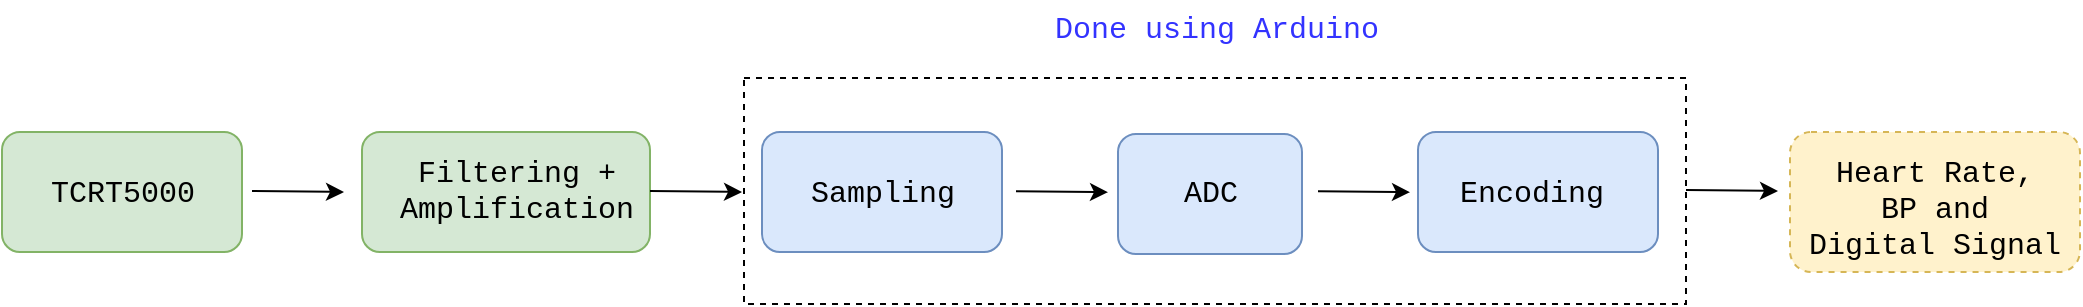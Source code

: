 <mxfile version="20.5.3" type="device"><diagram id="RlxiouJzoKM3aHu0XiRJ" name="Page-1"><mxGraphModel dx="1045" dy="462" grid="0" gridSize="10" guides="1" tooltips="1" connect="1" arrows="1" fold="1" page="0" pageScale="1" pageWidth="827" pageHeight="1169" math="0" shadow="0"><root><mxCell id="0"/><mxCell id="1" parent="0"/><mxCell id="DM15nQFi4hZtH4St4Pw2-28" value="\" style="rounded=0;whiteSpace=wrap;html=1;dashed=1;fontFamily=Courier New;fontSize=15;" vertex="1" parent="1"><mxGeometry x="441" y="203" width="471" height="113" as="geometry"/></mxCell><mxCell id="DM15nQFi4hZtH4St4Pw2-27" value="" style="rounded=1;whiteSpace=wrap;html=1;dashed=1;fillColor=#fff2cc;strokeColor=#d6b656;" vertex="1" parent="1"><mxGeometry x="964" y="230" width="145" height="70" as="geometry"/></mxCell><mxCell id="DM15nQFi4hZtH4St4Pw2-1" value="" style="rounded=1;whiteSpace=wrap;html=1;fillColor=#d5e8d4;strokeColor=#82b366;" vertex="1" parent="1"><mxGeometry x="70" y="230" width="120" height="60" as="geometry"/></mxCell><mxCell id="DM15nQFi4hZtH4St4Pw2-2" value="&lt;font style=&quot;font-size: 15px;&quot; face=&quot;Courier New&quot;&gt;TCRT5000&lt;/font&gt;" style="text;html=1;resizable=0;autosize=1;align=center;verticalAlign=middle;points=[];fillColor=none;strokeColor=none;rounded=0;" vertex="1" parent="1"><mxGeometry x="85" y="246" width="90" height="30" as="geometry"/></mxCell><mxCell id="DM15nQFi4hZtH4St4Pw2-5" value="" style="endArrow=classic;html=1;rounded=0;" edge="1" parent="1"><mxGeometry width="50" height="50" relative="1" as="geometry"><mxPoint x="195" y="259.5" as="sourcePoint"/><mxPoint x="241" y="260" as="targetPoint"/></mxGeometry></mxCell><mxCell id="DM15nQFi4hZtH4St4Pw2-7" value="" style="rounded=1;whiteSpace=wrap;html=1;fillColor=#d5e8d4;strokeColor=#82b366;" vertex="1" parent="1"><mxGeometry x="250" y="230" width="144" height="60" as="geometry"/></mxCell><mxCell id="DM15nQFi4hZtH4St4Pw2-8" value="&lt;font style=&quot;font-size: 15px;&quot; face=&quot;Courier New&quot;&gt;Filtering + &lt;br&gt;Amplification&lt;/font&gt;" style="text;html=1;resizable=0;autosize=1;align=center;verticalAlign=middle;points=[];fillColor=none;strokeColor=none;rounded=0;" vertex="1" parent="1"><mxGeometry x="259" y="236" width="135" height="48" as="geometry"/></mxCell><mxCell id="DM15nQFi4hZtH4St4Pw2-16" value="" style="endArrow=classic;html=1;rounded=0;" edge="1" parent="1"><mxGeometry width="50" height="50" relative="1" as="geometry"><mxPoint x="394.0" y="259.5" as="sourcePoint"/><mxPoint x="440" y="260" as="targetPoint"/></mxGeometry></mxCell><mxCell id="DM15nQFi4hZtH4St4Pw2-17" value="" style="rounded=1;whiteSpace=wrap;html=1;fillColor=#dae8fc;strokeColor=#6c8ebf;" vertex="1" parent="1"><mxGeometry x="450" y="230" width="120" height="60" as="geometry"/></mxCell><mxCell id="DM15nQFi4hZtH4St4Pw2-18" value="&lt;font style=&quot;font-size: 15px;&quot; face=&quot;Courier New&quot;&gt;Sampling&lt;/font&gt;" style="text;html=1;resizable=0;autosize=1;align=center;verticalAlign=middle;points=[];fillColor=none;strokeColor=none;rounded=0;" vertex="1" parent="1"><mxGeometry x="465" y="246" width="90" height="30" as="geometry"/></mxCell><mxCell id="DM15nQFi4hZtH4St4Pw2-19" value="" style="endArrow=classic;html=1;rounded=0;" edge="1" parent="1"><mxGeometry width="50" height="50" relative="1" as="geometry"><mxPoint x="577" y="259.58" as="sourcePoint"/><mxPoint x="623" y="260.08" as="targetPoint"/></mxGeometry></mxCell><mxCell id="DM15nQFi4hZtH4St4Pw2-20" value="" style="rounded=1;whiteSpace=wrap;html=1;fillColor=#dae8fc;strokeColor=#6c8ebf;" vertex="1" parent="1"><mxGeometry x="628" y="231" width="92" height="60" as="geometry"/></mxCell><mxCell id="DM15nQFi4hZtH4St4Pw2-21" value="&lt;font style=&quot;font-size: 15px;&quot; face=&quot;Courier New&quot;&gt;ADC&lt;br&gt;&lt;/font&gt;" style="text;html=1;resizable=0;autosize=1;align=center;verticalAlign=middle;points=[];fillColor=none;strokeColor=none;rounded=0;" vertex="1" parent="1"><mxGeometry x="651.5" y="246" width="45" height="30" as="geometry"/></mxCell><mxCell id="DM15nQFi4hZtH4St4Pw2-22" value="" style="endArrow=classic;html=1;rounded=0;" edge="1" parent="1"><mxGeometry width="50" height="50" relative="1" as="geometry"><mxPoint x="728" y="259.58" as="sourcePoint"/><mxPoint x="774" y="260.08" as="targetPoint"/></mxGeometry></mxCell><mxCell id="DM15nQFi4hZtH4St4Pw2-23" value="" style="rounded=1;whiteSpace=wrap;html=1;fillColor=#dae8fc;strokeColor=#6c8ebf;" vertex="1" parent="1"><mxGeometry x="778" y="230" width="120" height="60" as="geometry"/></mxCell><mxCell id="DM15nQFi4hZtH4St4Pw2-24" value="&lt;font style=&quot;font-size: 15px;&quot; face=&quot;Courier New&quot;&gt;Encoding&amp;nbsp;&lt;/font&gt;" style="text;html=1;resizable=0;autosize=1;align=center;verticalAlign=middle;points=[];fillColor=none;strokeColor=none;rounded=0;" vertex="1" parent="1"><mxGeometry x="789" y="246" width="99" height="30" as="geometry"/></mxCell><mxCell id="DM15nQFi4hZtH4St4Pw2-25" value="" style="endArrow=classic;html=1;rounded=0;" edge="1" parent="1"><mxGeometry width="50" height="50" relative="1" as="geometry"><mxPoint x="912" y="259.0" as="sourcePoint"/><mxPoint x="958" y="259.5" as="targetPoint"/></mxGeometry></mxCell><mxCell id="DM15nQFi4hZtH4St4Pw2-26" value="&lt;font style=&quot;font-size: 15px;&quot; face=&quot;Courier New&quot;&gt;Heart Rate,&lt;br&gt;BP and &lt;br&gt;Digital Signal&lt;br&gt;&lt;/font&gt;" style="text;html=1;resizable=0;autosize=1;align=center;verticalAlign=middle;points=[];rounded=0;" vertex="1" parent="1"><mxGeometry x="964" y="236" width="144" height="66" as="geometry"/></mxCell><mxCell id="DM15nQFi4hZtH4St4Pw2-30" value="&lt;font color=&quot;#3333ff&quot;&gt;Done using Arduino&lt;/font&gt;" style="text;html=1;align=center;verticalAlign=middle;resizable=0;points=[];autosize=1;fontSize=15;fontFamily=Courier New;" vertex="1" parent="1"><mxGeometry x="587" y="164" width="180" height="30" as="geometry"/></mxCell></root></mxGraphModel></diagram></mxfile>